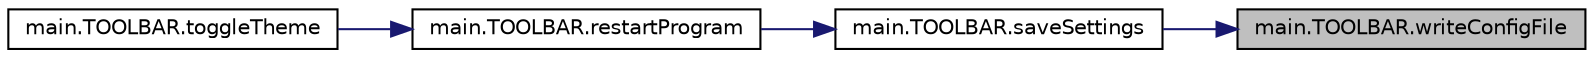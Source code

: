 digraph "main.TOOLBAR.writeConfigFile"
{
 // LATEX_PDF_SIZE
  edge [fontname="Helvetica",fontsize="10",labelfontname="Helvetica",labelfontsize="10"];
  node [fontname="Helvetica",fontsize="10",shape=record];
  rankdir="RL";
  Node1 [label="main.TOOLBAR.writeConfigFile",height=0.2,width=0.4,color="black", fillcolor="grey75", style="filled", fontcolor="black",tooltip=" "];
  Node1 -> Node2 [dir="back",color="midnightblue",fontsize="10",style="solid",fontname="Helvetica"];
  Node2 [label="main.TOOLBAR.saveSettings",height=0.2,width=0.4,color="black", fillcolor="white", style="filled",URL="$classmain_1_1_t_o_o_l_b_a_r.html#ad6f976c44269e6b48d9ec9998f4201c1",tooltip=" "];
  Node2 -> Node3 [dir="back",color="midnightblue",fontsize="10",style="solid",fontname="Helvetica"];
  Node3 [label="main.TOOLBAR.restartProgram",height=0.2,width=0.4,color="black", fillcolor="white", style="filled",URL="$classmain_1_1_t_o_o_l_b_a_r.html#a5e6998caa0f9de17fa8210bdbe14f5d7",tooltip=" "];
  Node3 -> Node4 [dir="back",color="midnightblue",fontsize="10",style="solid",fontname="Helvetica"];
  Node4 [label="main.TOOLBAR.toggleTheme",height=0.2,width=0.4,color="black", fillcolor="white", style="filled",URL="$classmain_1_1_t_o_o_l_b_a_r.html#ad71ca93fd2ae83f7d66aeeaec0580372",tooltip=" "];
}

